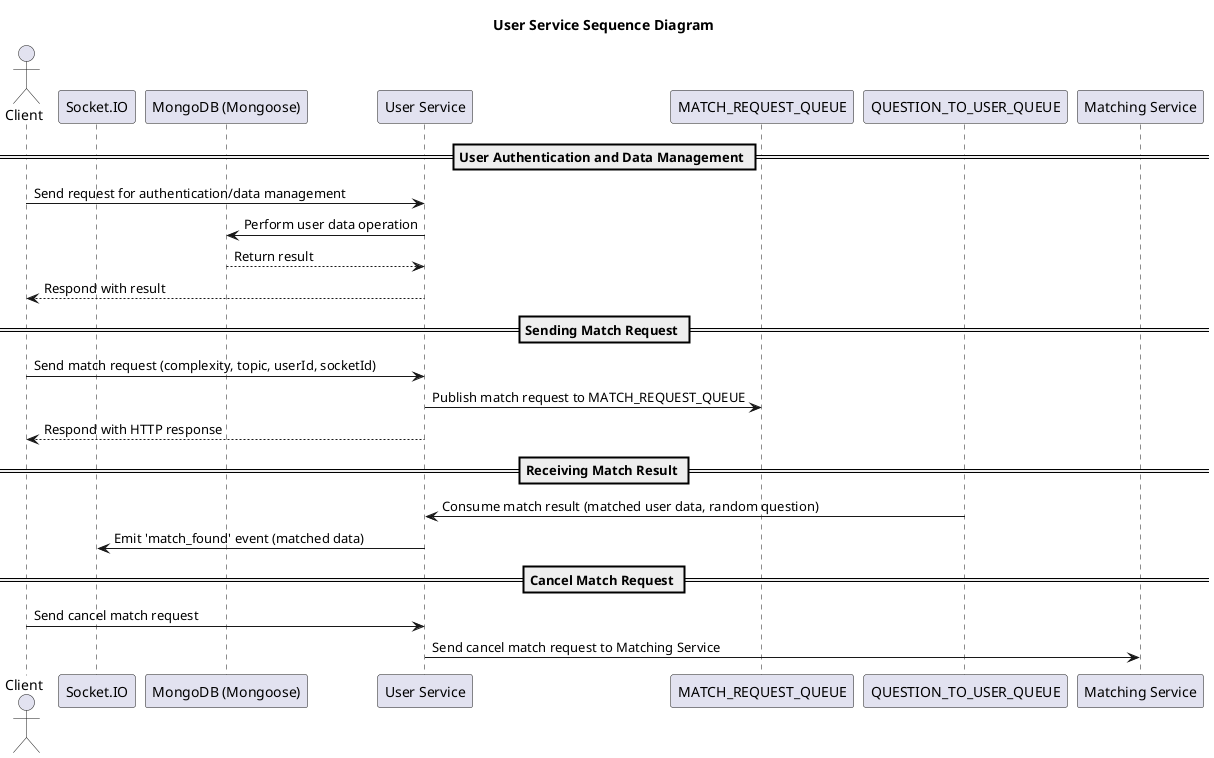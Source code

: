 @startuml user
title User Service Sequence Diagram

actor Client as C
participant "Socket.IO" as Socket
participant "MongoDB (Mongoose)" as DB
participant "User Service" as US
participant "MATCH_REQUEST_QUEUE" as MRQ
participant "QUESTION_TO_USER_QUEUE" as QUQ
participant "Matching Service" as MS

== User Authentication and Data Management ==
C -> US : Send request for authentication/data management
US -> DB : Perform user data operation
DB --> US : Return result
US --> C : Respond with result

== Sending Match Request ==
C -> US : Send match request (complexity, topic, userId, socketId)
US -> MRQ : Publish match request to MATCH_REQUEST_QUEUE
US --> C : Respond with HTTP response

== Receiving Match Result ==
QUQ -> US : Consume match result (matched user data, random question)
US -> Socket : Emit 'match_found' event (matched data)

== Cancel Match Request ==
C -> US : Send cancel match request
US -> MS : Send cancel match request to Matching Service

@enduml
